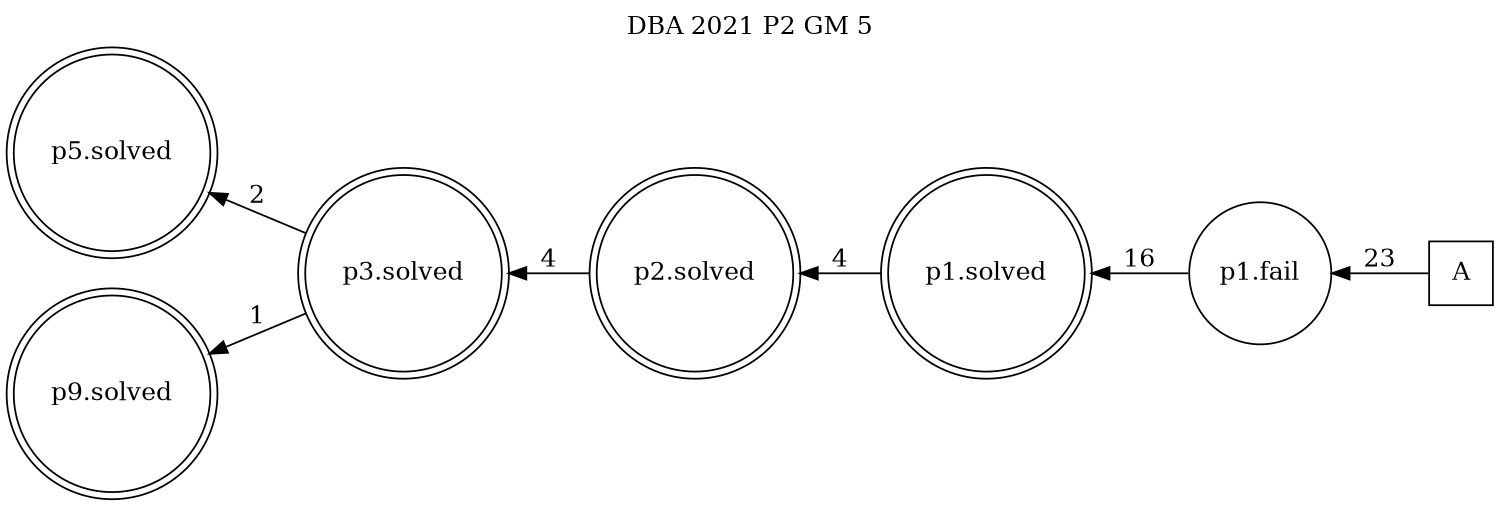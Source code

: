 digraph DBA_2021_P2_GM_5 {
labelloc="tl"
label= " DBA 2021 P2 GM 5 "
rankdir="RL";
graph [ size=" 10 , 10 !"]

"A" [shape="square" label="A"]
"p1.fail" [shape="circle" label="p1.fail"]
"p1.solved" [shape="doublecircle" label="p1.solved"]
"p2.solved" [shape="doublecircle" label="p2.solved"]
"p3.solved" [shape="doublecircle" label="p3.solved"]
"p5.solved" [shape="doublecircle" label="p5.solved"]
"p9.solved" [shape="doublecircle" label="p9.solved"]
"A" -> "p1.fail" [ label=23]
"p1.fail" -> "p1.solved" [ label=16]
"p1.solved" -> "p2.solved" [ label=4]
"p2.solved" -> "p3.solved" [ label=4]
"p3.solved" -> "p5.solved" [ label=2]
"p3.solved" -> "p9.solved" [ label=1]
}
